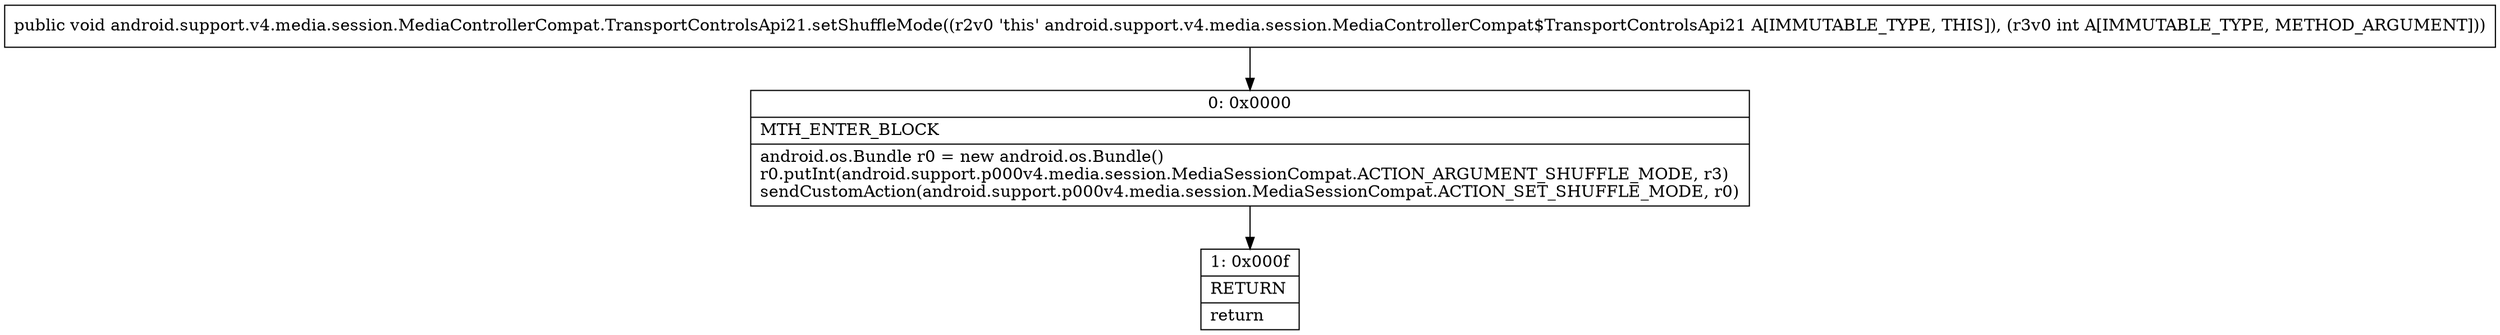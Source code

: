 digraph "CFG forandroid.support.v4.media.session.MediaControllerCompat.TransportControlsApi21.setShuffleMode(I)V" {
Node_0 [shape=record,label="{0\:\ 0x0000|MTH_ENTER_BLOCK\l|android.os.Bundle r0 = new android.os.Bundle()\lr0.putInt(android.support.p000v4.media.session.MediaSessionCompat.ACTION_ARGUMENT_SHUFFLE_MODE, r3)\lsendCustomAction(android.support.p000v4.media.session.MediaSessionCompat.ACTION_SET_SHUFFLE_MODE, r0)\l}"];
Node_1 [shape=record,label="{1\:\ 0x000f|RETURN\l|return\l}"];
MethodNode[shape=record,label="{public void android.support.v4.media.session.MediaControllerCompat.TransportControlsApi21.setShuffleMode((r2v0 'this' android.support.v4.media.session.MediaControllerCompat$TransportControlsApi21 A[IMMUTABLE_TYPE, THIS]), (r3v0 int A[IMMUTABLE_TYPE, METHOD_ARGUMENT])) }"];
MethodNode -> Node_0;
Node_0 -> Node_1;
}

